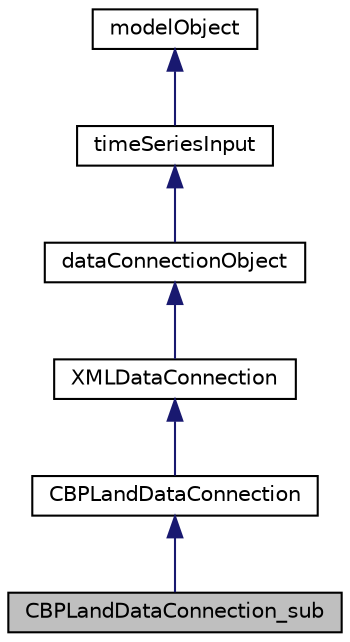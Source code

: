 digraph "CBPLandDataConnection_sub"
{
 // LATEX_PDF_SIZE
  edge [fontname="Helvetica",fontsize="10",labelfontname="Helvetica",labelfontsize="10"];
  node [fontname="Helvetica",fontsize="10",shape=record];
  Node1 [label="CBPLandDataConnection_sub",height=0.2,width=0.4,color="black", fillcolor="grey75", style="filled", fontcolor="black",tooltip=" "];
  Node2 -> Node1 [dir="back",color="midnightblue",fontsize="10",style="solid"];
  Node2 [label="CBPLandDataConnection",height=0.2,width=0.4,color="black", fillcolor="white", style="filled",URL="$classCBPLandDataConnection.html",tooltip=" "];
  Node3 -> Node2 [dir="back",color="midnightblue",fontsize="10",style="solid"];
  Node3 [label="XMLDataConnection",height=0.2,width=0.4,color="black", fillcolor="white", style="filled",URL="$classXMLDataConnection.html",tooltip=" "];
  Node4 -> Node3 [dir="back",color="midnightblue",fontsize="10",style="solid"];
  Node4 [label="dataConnectionObject",height=0.2,width=0.4,color="black", fillcolor="white", style="filled",URL="$classdataConnectionObject.html",tooltip=" "];
  Node5 -> Node4 [dir="back",color="midnightblue",fontsize="10",style="solid"];
  Node5 [label="timeSeriesInput",height=0.2,width=0.4,color="black", fillcolor="white", style="filled",URL="$classtimeSeriesInput.html",tooltip=" "];
  Node6 -> Node5 [dir="back",color="midnightblue",fontsize="10",style="solid"];
  Node6 [label="modelObject",height=0.2,width=0.4,color="black", fillcolor="white", style="filled",URL="$classmodelObject.html",tooltip=" "];
}
